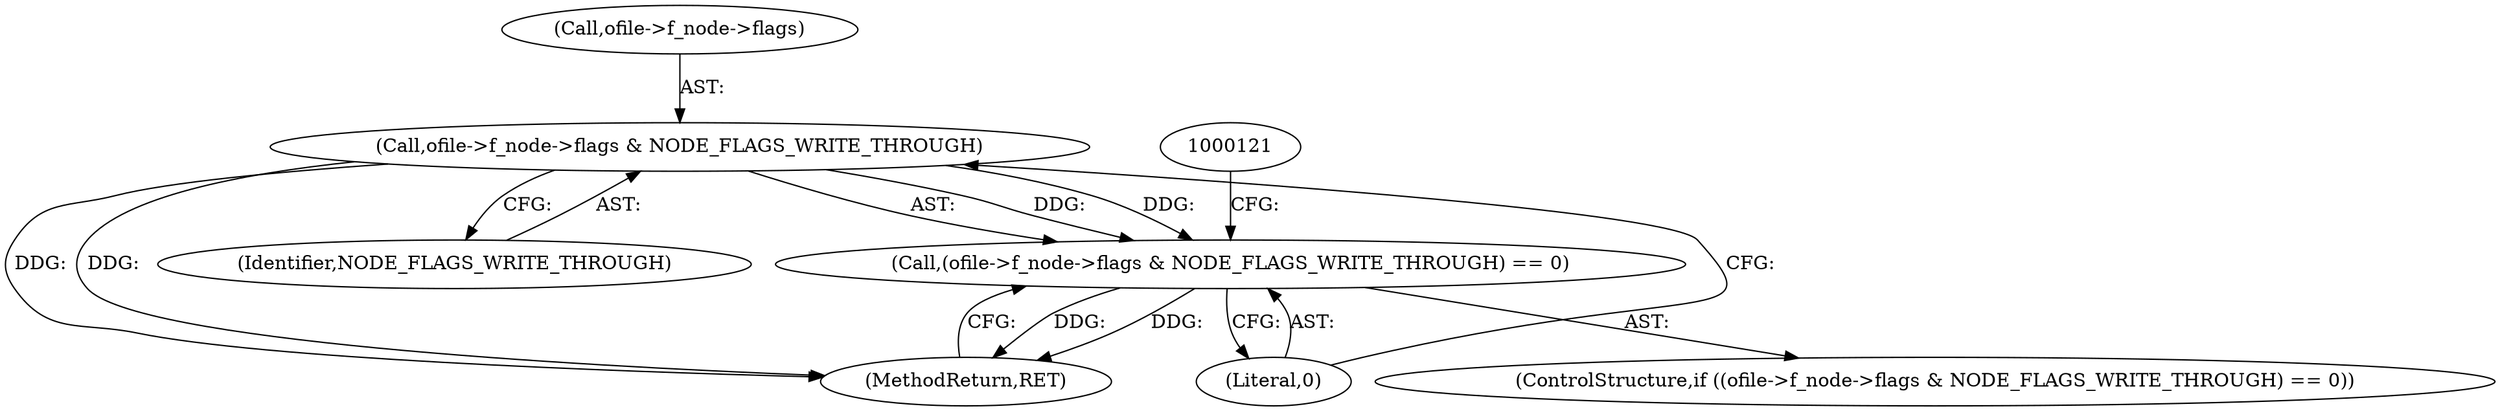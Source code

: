 digraph "1_illumos-gate_6d1c73b5858fefc6161c7d686345f0dc887ea799_1@pointer" {
"1000112" [label="(Call,ofile->f_node->flags & NODE_FLAGS_WRITE_THROUGH)"];
"1000111" [label="(Call,(ofile->f_node->flags & NODE_FLAGS_WRITE_THROUGH) == 0)"];
"1000119" [label="(Literal,0)"];
"1000130" [label="(MethodReturn,RET)"];
"1000110" [label="(ControlStructure,if ((ofile->f_node->flags & NODE_FLAGS_WRITE_THROUGH) == 0))"];
"1000111" [label="(Call,(ofile->f_node->flags & NODE_FLAGS_WRITE_THROUGH) == 0)"];
"1000118" [label="(Identifier,NODE_FLAGS_WRITE_THROUGH)"];
"1000113" [label="(Call,ofile->f_node->flags)"];
"1000112" [label="(Call,ofile->f_node->flags & NODE_FLAGS_WRITE_THROUGH)"];
"1000112" -> "1000111"  [label="AST: "];
"1000112" -> "1000118"  [label="CFG: "];
"1000113" -> "1000112"  [label="AST: "];
"1000118" -> "1000112"  [label="AST: "];
"1000119" -> "1000112"  [label="CFG: "];
"1000112" -> "1000130"  [label="DDG: "];
"1000112" -> "1000130"  [label="DDG: "];
"1000112" -> "1000111"  [label="DDG: "];
"1000112" -> "1000111"  [label="DDG: "];
"1000111" -> "1000110"  [label="AST: "];
"1000111" -> "1000119"  [label="CFG: "];
"1000119" -> "1000111"  [label="AST: "];
"1000121" -> "1000111"  [label="CFG: "];
"1000130" -> "1000111"  [label="CFG: "];
"1000111" -> "1000130"  [label="DDG: "];
"1000111" -> "1000130"  [label="DDG: "];
}
